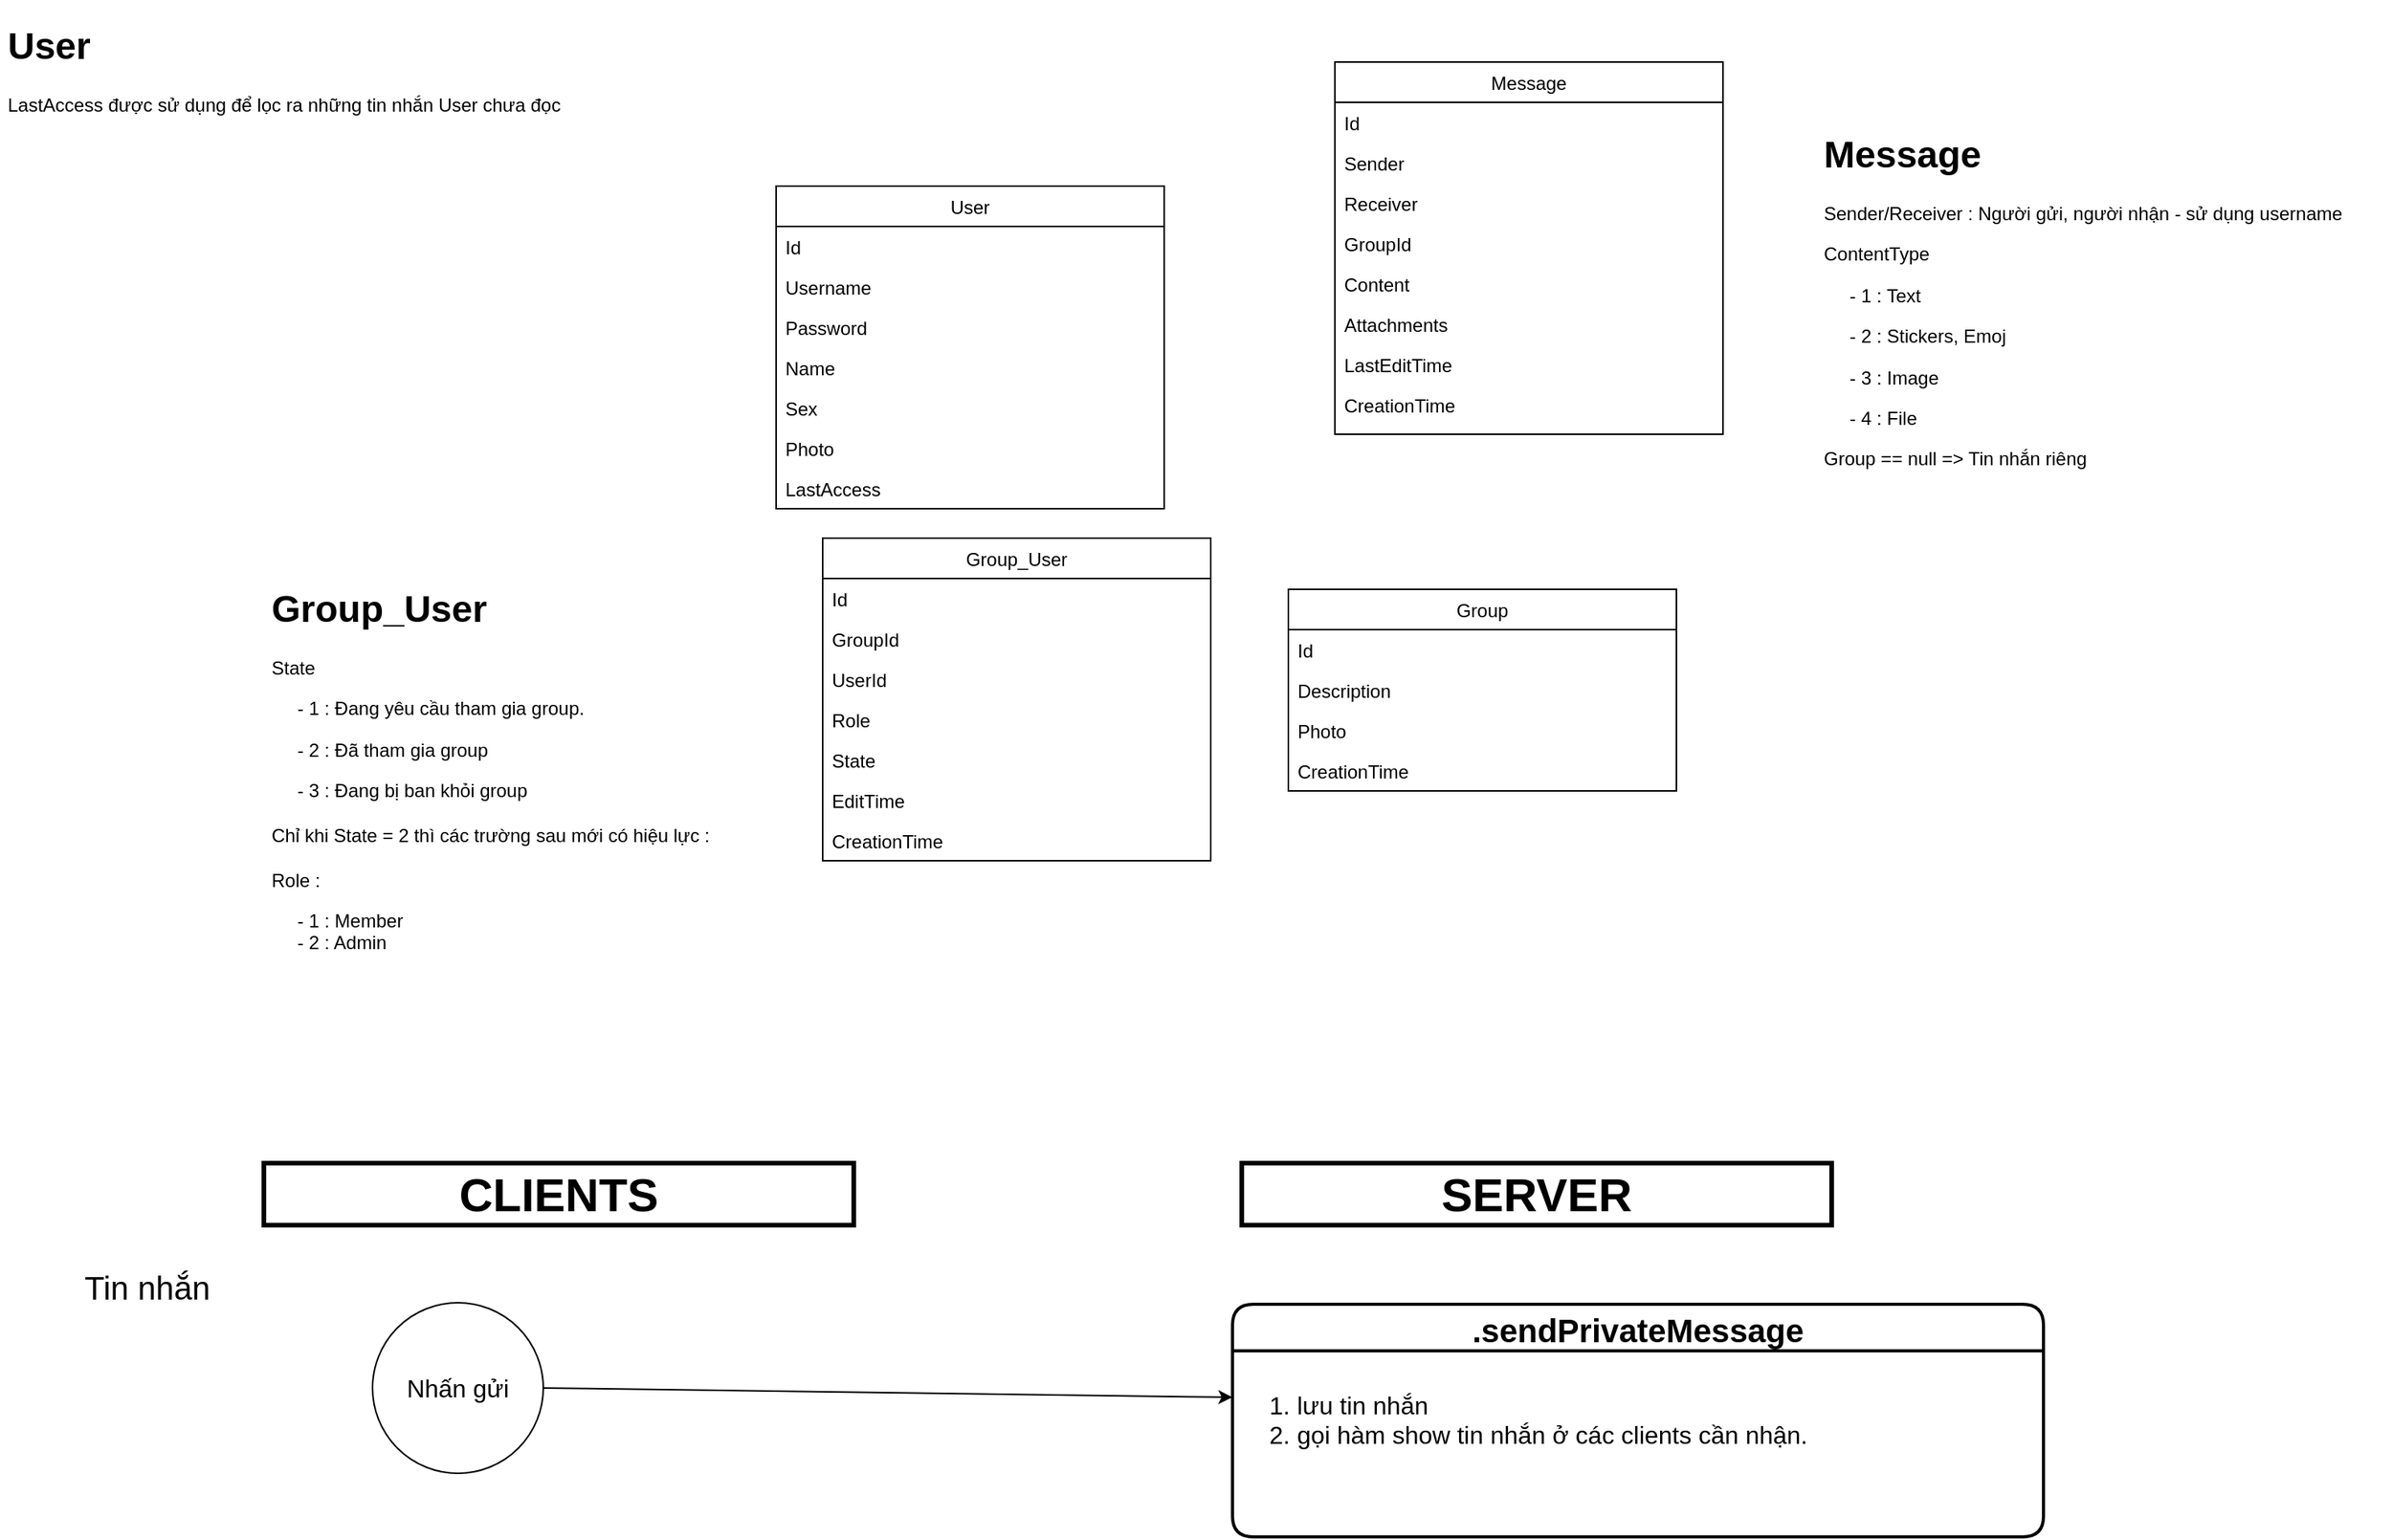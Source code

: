<mxfile version="13.9.9" type="device"><diagram id="C5RBs43oDa-KdzZeNtuy" name="Page-1"><mxGraphModel dx="2105" dy="948" grid="1" gridSize="10" guides="1" tooltips="1" connect="1" arrows="1" fold="1" page="1" pageScale="1" pageWidth="827" pageHeight="1169" math="0" shadow="0"><root><mxCell id="WIyWlLk6GJQsqaUBKTNV-0"/><mxCell id="WIyWlLk6GJQsqaUBKTNV-1" parent="WIyWlLk6GJQsqaUBKTNV-0"/><mxCell id="zkfFHV4jXpPFQw0GAbJ--0" value="Message" style="swimlane;fontStyle=0;align=center;verticalAlign=top;childLayout=stackLayout;horizontal=1;startSize=26;horizontalStack=0;resizeParent=1;resizeLast=0;collapsible=1;marginBottom=0;rounded=0;shadow=0;strokeWidth=1;" parent="WIyWlLk6GJQsqaUBKTNV-1" vertex="1"><mxGeometry x="480" y="70" width="250" height="240" as="geometry"><mxRectangle x="230" y="140" width="160" height="26" as="alternateBounds"/></mxGeometry></mxCell><mxCell id="83AL78C5d1-BD4FyjgB1-23" value="Id" style="text;align=left;verticalAlign=top;spacingLeft=4;spacingRight=4;overflow=hidden;rotatable=0;points=[[0,0.5],[1,0.5]];portConstraint=eastwest;" parent="zkfFHV4jXpPFQw0GAbJ--0" vertex="1"><mxGeometry y="26" width="250" height="26" as="geometry"/></mxCell><mxCell id="zkfFHV4jXpPFQw0GAbJ--1" value="Sender" style="text;align=left;verticalAlign=top;spacingLeft=4;spacingRight=4;overflow=hidden;rotatable=0;points=[[0,0.5],[1,0.5]];portConstraint=eastwest;" parent="zkfFHV4jXpPFQw0GAbJ--0" vertex="1"><mxGeometry y="52" width="250" height="26" as="geometry"/></mxCell><mxCell id="83AL78C5d1-BD4FyjgB1-47" value="Receiver" style="text;align=left;verticalAlign=top;spacingLeft=4;spacingRight=4;overflow=hidden;rotatable=0;points=[[0,0.5],[1,0.5]];portConstraint=eastwest;rounded=0;shadow=0;html=0;" parent="zkfFHV4jXpPFQw0GAbJ--0" vertex="1"><mxGeometry y="78" width="250" height="26" as="geometry"/></mxCell><mxCell id="83AL78C5d1-BD4FyjgB1-0" value="GroupId" style="text;align=left;verticalAlign=top;spacingLeft=4;spacingRight=4;overflow=hidden;rotatable=0;points=[[0,0.5],[1,0.5]];portConstraint=eastwest;rounded=0;shadow=0;html=0;" parent="zkfFHV4jXpPFQw0GAbJ--0" vertex="1"><mxGeometry y="104" width="250" height="26" as="geometry"/></mxCell><mxCell id="83AL78C5d1-BD4FyjgB1-32" value="Content" style="text;align=left;verticalAlign=top;spacingLeft=4;spacingRight=4;overflow=hidden;rotatable=0;points=[[0,0.5],[1,0.5]];portConstraint=eastwest;" parent="zkfFHV4jXpPFQw0GAbJ--0" vertex="1"><mxGeometry y="130" width="250" height="26" as="geometry"/></mxCell><mxCell id="83AL78C5d1-BD4FyjgB1-31" value="Attachments" style="text;align=left;verticalAlign=top;spacingLeft=4;spacingRight=4;overflow=hidden;rotatable=0;points=[[0,0.5],[1,0.5]];portConstraint=eastwest;" parent="zkfFHV4jXpPFQw0GAbJ--0" vertex="1"><mxGeometry y="156" width="250" height="26" as="geometry"/></mxCell><mxCell id="83AL78C5d1-BD4FyjgB1-9" value="LastEditTime" style="text;align=left;verticalAlign=top;spacingLeft=4;spacingRight=4;overflow=hidden;rotatable=0;points=[[0,0.5],[1,0.5]];portConstraint=eastwest;rounded=0;shadow=0;html=0;" parent="zkfFHV4jXpPFQw0GAbJ--0" vertex="1"><mxGeometry y="182" width="250" height="26" as="geometry"/></mxCell><mxCell id="83AL78C5d1-BD4FyjgB1-45" value="CreationTime" style="text;align=left;verticalAlign=top;spacingLeft=4;spacingRight=4;overflow=hidden;rotatable=0;points=[[0,0.5],[1,0.5]];portConstraint=eastwest;rounded=0;shadow=0;html=0;" parent="zkfFHV4jXpPFQw0GAbJ--0" vertex="1"><mxGeometry y="208" width="250" height="26" as="geometry"/></mxCell><mxCell id="83AL78C5d1-BD4FyjgB1-2" value="User" style="swimlane;fontStyle=0;align=center;verticalAlign=top;childLayout=stackLayout;horizontal=1;startSize=26;horizontalStack=0;resizeParent=1;resizeLast=0;collapsible=1;marginBottom=0;rounded=0;shadow=0;strokeWidth=1;" parent="WIyWlLk6GJQsqaUBKTNV-1" vertex="1"><mxGeometry x="120" y="150" width="250" height="208" as="geometry"><mxRectangle x="230" y="140" width="160" height="26" as="alternateBounds"/></mxGeometry></mxCell><mxCell id="83AL78C5d1-BD4FyjgB1-3" value="Id" style="text;align=left;verticalAlign=top;spacingLeft=4;spacingRight=4;overflow=hidden;rotatable=0;points=[[0,0.5],[1,0.5]];portConstraint=eastwest;" parent="83AL78C5d1-BD4FyjgB1-2" vertex="1"><mxGeometry y="26" width="250" height="26" as="geometry"/></mxCell><mxCell id="83AL78C5d1-BD4FyjgB1-22" value="Username" style="text;align=left;verticalAlign=top;spacingLeft=4;spacingRight=4;overflow=hidden;rotatable=0;points=[[0,0.5],[1,0.5]];portConstraint=eastwest;" parent="83AL78C5d1-BD4FyjgB1-2" vertex="1"><mxGeometry y="52" width="250" height="26" as="geometry"/></mxCell><mxCell id="83AL78C5d1-BD4FyjgB1-4" value="Password" style="text;align=left;verticalAlign=top;spacingLeft=4;spacingRight=4;overflow=hidden;rotatable=0;points=[[0,0.5],[1,0.5]];portConstraint=eastwest;rounded=0;shadow=0;html=0;" parent="83AL78C5d1-BD4FyjgB1-2" vertex="1"><mxGeometry y="78" width="250" height="26" as="geometry"/></mxCell><mxCell id="83AL78C5d1-BD4FyjgB1-5" value="Name" style="text;align=left;verticalAlign=top;spacingLeft=4;spacingRight=4;overflow=hidden;rotatable=0;points=[[0,0.5],[1,0.5]];portConstraint=eastwest;rounded=0;shadow=0;html=0;" parent="83AL78C5d1-BD4FyjgB1-2" vertex="1"><mxGeometry y="104" width="250" height="26" as="geometry"/></mxCell><mxCell id="83AL78C5d1-BD4FyjgB1-49" value="Sex" style="text;align=left;verticalAlign=top;spacingLeft=4;spacingRight=4;overflow=hidden;rotatable=0;points=[[0,0.5],[1,0.5]];portConstraint=eastwest;rounded=0;shadow=0;html=0;" parent="83AL78C5d1-BD4FyjgB1-2" vertex="1"><mxGeometry y="130" width="250" height="26" as="geometry"/></mxCell><mxCell id="83AL78C5d1-BD4FyjgB1-6" value="Photo" style="text;align=left;verticalAlign=top;spacingLeft=4;spacingRight=4;overflow=hidden;rotatable=0;points=[[0,0.5],[1,0.5]];portConstraint=eastwest;rounded=0;shadow=0;html=0;" parent="83AL78C5d1-BD4FyjgB1-2" vertex="1"><mxGeometry y="156" width="250" height="26" as="geometry"/></mxCell><mxCell id="83AL78C5d1-BD4FyjgB1-7" value="LastAccess" style="text;align=left;verticalAlign=top;spacingLeft=4;spacingRight=4;overflow=hidden;rotatable=0;points=[[0,0.5],[1,0.5]];portConstraint=eastwest;rounded=0;shadow=0;html=0;" parent="83AL78C5d1-BD4FyjgB1-2" vertex="1"><mxGeometry y="182" width="250" height="26" as="geometry"/></mxCell><mxCell id="83AL78C5d1-BD4FyjgB1-10" value="Group&#10;" style="swimlane;fontStyle=0;align=center;verticalAlign=top;childLayout=stackLayout;horizontal=1;startSize=26;horizontalStack=0;resizeParent=1;resizeLast=0;collapsible=1;marginBottom=0;rounded=0;shadow=0;strokeWidth=1;" parent="WIyWlLk6GJQsqaUBKTNV-1" vertex="1"><mxGeometry x="450" y="410" width="250" height="130" as="geometry"><mxRectangle x="230" y="140" width="160" height="26" as="alternateBounds"/></mxGeometry></mxCell><mxCell id="83AL78C5d1-BD4FyjgB1-24" value="Id" style="text;align=left;verticalAlign=top;spacingLeft=4;spacingRight=4;overflow=hidden;rotatable=0;points=[[0,0.5],[1,0.5]];portConstraint=eastwest;rounded=0;shadow=0;html=0;" parent="83AL78C5d1-BD4FyjgB1-10" vertex="1"><mxGeometry y="26" width="250" height="26" as="geometry"/></mxCell><mxCell id="83AL78C5d1-BD4FyjgB1-14" value="Description" style="text;align=left;verticalAlign=top;spacingLeft=4;spacingRight=4;overflow=hidden;rotatable=0;points=[[0,0.5],[1,0.5]];portConstraint=eastwest;rounded=0;shadow=0;html=0;" parent="83AL78C5d1-BD4FyjgB1-10" vertex="1"><mxGeometry y="52" width="250" height="26" as="geometry"/></mxCell><mxCell id="83AL78C5d1-BD4FyjgB1-48" value="Photo" style="text;align=left;verticalAlign=top;spacingLeft=4;spacingRight=4;overflow=hidden;rotatable=0;points=[[0,0.5],[1,0.5]];portConstraint=eastwest;rounded=0;shadow=0;html=0;" parent="83AL78C5d1-BD4FyjgB1-10" vertex="1"><mxGeometry y="78" width="250" height="26" as="geometry"/></mxCell><mxCell id="83AL78C5d1-BD4FyjgB1-44" value="CreationTime" style="text;align=left;verticalAlign=top;spacingLeft=4;spacingRight=4;overflow=hidden;rotatable=0;points=[[0,0.5],[1,0.5]];portConstraint=eastwest;rounded=0;shadow=0;html=0;" parent="83AL78C5d1-BD4FyjgB1-10" vertex="1"><mxGeometry y="104" width="250" height="26" as="geometry"/></mxCell><mxCell id="83AL78C5d1-BD4FyjgB1-16" value="Group_User" style="swimlane;fontStyle=0;align=center;verticalAlign=top;childLayout=stackLayout;horizontal=1;startSize=26;horizontalStack=0;resizeParent=1;resizeLast=0;collapsible=1;marginBottom=0;rounded=0;shadow=0;strokeWidth=1;" parent="WIyWlLk6GJQsqaUBKTNV-1" vertex="1"><mxGeometry x="150" y="377" width="250" height="208" as="geometry"><mxRectangle x="230" y="140" width="160" height="26" as="alternateBounds"/></mxGeometry></mxCell><mxCell id="83AL78C5d1-BD4FyjgB1-17" value="Id" style="text;align=left;verticalAlign=top;spacingLeft=4;spacingRight=4;overflow=hidden;rotatable=0;points=[[0,0.5],[1,0.5]];portConstraint=eastwest;" parent="83AL78C5d1-BD4FyjgB1-16" vertex="1"><mxGeometry y="26" width="250" height="26" as="geometry"/></mxCell><mxCell id="83AL78C5d1-BD4FyjgB1-18" value="GroupId" style="text;align=left;verticalAlign=top;spacingLeft=4;spacingRight=4;overflow=hidden;rotatable=0;points=[[0,0.5],[1,0.5]];portConstraint=eastwest;rounded=0;shadow=0;html=0;fontStyle=0" parent="83AL78C5d1-BD4FyjgB1-16" vertex="1"><mxGeometry y="52" width="250" height="26" as="geometry"/></mxCell><mxCell id="83AL78C5d1-BD4FyjgB1-19" value="UserId" style="text;align=left;verticalAlign=top;spacingLeft=4;spacingRight=4;overflow=hidden;rotatable=0;points=[[0,0.5],[1,0.5]];portConstraint=eastwest;rounded=0;shadow=0;html=0;fontStyle=0" parent="83AL78C5d1-BD4FyjgB1-16" vertex="1"><mxGeometry y="78" width="250" height="26" as="geometry"/></mxCell><mxCell id="83AL78C5d1-BD4FyjgB1-39" value="Role" style="text;align=left;verticalAlign=top;spacingLeft=4;spacingRight=4;overflow=hidden;rotatable=0;points=[[0,0.5],[1,0.5]];portConstraint=eastwest;rounded=0;shadow=0;html=0;" parent="83AL78C5d1-BD4FyjgB1-16" vertex="1"><mxGeometry y="104" width="250" height="26" as="geometry"/></mxCell><mxCell id="83AL78C5d1-BD4FyjgB1-33" value="State" style="text;align=left;verticalAlign=top;spacingLeft=4;spacingRight=4;overflow=hidden;rotatable=0;points=[[0,0.5],[1,0.5]];portConstraint=eastwest;rounded=0;shadow=0;html=0;" parent="83AL78C5d1-BD4FyjgB1-16" vertex="1"><mxGeometry y="130" width="250" height="26" as="geometry"/></mxCell><mxCell id="83AL78C5d1-BD4FyjgB1-15" value="EditTime" style="text;align=left;verticalAlign=top;spacingLeft=4;spacingRight=4;overflow=hidden;rotatable=0;points=[[0,0.5],[1,0.5]];portConstraint=eastwest;rounded=0;shadow=0;html=0;" parent="83AL78C5d1-BD4FyjgB1-16" vertex="1"><mxGeometry y="156" width="250" height="26" as="geometry"/></mxCell><mxCell id="83AL78C5d1-BD4FyjgB1-12" value="CreationTime" style="text;align=left;verticalAlign=top;spacingLeft=4;spacingRight=4;overflow=hidden;rotatable=0;points=[[0,0.5],[1,0.5]];portConstraint=eastwest;rounded=0;shadow=0;html=0;" parent="83AL78C5d1-BD4FyjgB1-16" vertex="1"><mxGeometry y="182" width="250" height="26" as="geometry"/></mxCell><mxCell id="83AL78C5d1-BD4FyjgB1-37" value="&lt;h1&gt;Group_User&lt;/h1&gt;&lt;p&gt;State&lt;/p&gt;&lt;p&gt;&lt;span&gt;&amp;nbsp; &amp;nbsp; &amp;nbsp;- 1 : Đang yêu cầu tham gia group.&lt;/span&gt;&lt;/p&gt;&lt;p&gt;&lt;span&gt;&amp;nbsp; &amp;nbsp; &amp;nbsp;- 2 : Đã tham gia group&lt;/span&gt;&lt;/p&gt;&lt;p&gt;&amp;nbsp; &amp;nbsp; &amp;nbsp;- 3 : Đang bị ban khỏi group&lt;br&gt;&lt;br&gt;Chỉ khi State = 2 thì các trường sau mới có hiệu lực :&lt;br&gt;&lt;br&gt;Role :&lt;/p&gt;&amp;nbsp; &amp;nbsp; &amp;nbsp;- 1 : Member&lt;br&gt;&amp;nbsp; &amp;nbsp; &amp;nbsp;- 2 : Admin&lt;br&gt;&lt;p&gt;&lt;br&gt;&lt;/p&gt;" style="text;html=1;strokeColor=none;fillColor=none;spacing=5;spacingTop=-20;whiteSpace=wrap;overflow=hidden;rounded=0;fontStyle=0" parent="WIyWlLk6GJQsqaUBKTNV-1" vertex="1"><mxGeometry x="-210" y="403" width="370" height="310" as="geometry"/></mxCell><mxCell id="83AL78C5d1-BD4FyjgB1-38" value="&lt;h1&gt;User&lt;/h1&gt;&lt;p&gt;LastAccess được sử dụng để lọc ra những tin nhắn User chưa đọc&lt;/p&gt;" style="text;html=1;strokeColor=none;fillColor=none;spacing=5;spacingTop=-20;whiteSpace=wrap;overflow=hidden;rounded=0;" parent="WIyWlLk6GJQsqaUBKTNV-1" vertex="1"><mxGeometry x="-380" y="40" width="390" height="120" as="geometry"/></mxCell><mxCell id="83AL78C5d1-BD4FyjgB1-46" value="&lt;h1&gt;Message&lt;/h1&gt;&lt;p&gt;Sender/Receiver : Người gửi, người nhận - sử dụng username&lt;br&gt;&lt;/p&gt;ContentType&lt;p&gt;&lt;span&gt;&amp;nbsp; &amp;nbsp; &amp;nbsp;- 1 : Text&lt;/span&gt;&lt;/p&gt;&lt;p&gt;&lt;span&gt;&amp;nbsp; &amp;nbsp; &amp;nbsp;- 2 : Stickers, Emoj&lt;/span&gt;&lt;/p&gt;&lt;p&gt;&amp;nbsp; &amp;nbsp; &amp;nbsp;- 3 : Image&lt;/p&gt;&lt;p&gt;&amp;nbsp; &amp;nbsp; &amp;nbsp;- 4 : File&lt;br&gt;&lt;/p&gt;Group == null =&amp;gt; Tin nhắn riêng&lt;br&gt;&lt;p&gt;&lt;br&gt;&lt;/p&gt;" style="text;html=1;strokeColor=none;fillColor=none;spacing=5;spacingTop=-20;whiteSpace=wrap;overflow=hidden;rounded=0;" parent="WIyWlLk6GJQsqaUBKTNV-1" vertex="1"><mxGeometry x="790" y="110" width="370" height="310" as="geometry"/></mxCell><mxCell id="fec3stcp2IfrTitGb7-f-3" value="SERVER" style="text;html=1;align=center;verticalAlign=middle;whiteSpace=wrap;rounded=0;fontSize=30;strokeColor=#000000;strokeWidth=3;fontStyle=1" vertex="1" parent="WIyWlLk6GJQsqaUBKTNV-1"><mxGeometry x="420" y="780" width="380" height="40" as="geometry"/></mxCell><mxCell id="fec3stcp2IfrTitGb7-f-4" value="CLIENTS" style="text;html=1;align=center;verticalAlign=middle;whiteSpace=wrap;rounded=0;fontSize=30;strokeColor=#000000;strokeWidth=3;fontStyle=1" vertex="1" parent="WIyWlLk6GJQsqaUBKTNV-1"><mxGeometry x="-210" y="780" width="380" height="40" as="geometry"/></mxCell><mxCell id="fec3stcp2IfrTitGb7-f-5" value="Tin nhắn" style="text;html=1;strokeColor=none;fillColor=none;align=center;verticalAlign=middle;whiteSpace=wrap;rounded=0;fontSize=21;" vertex="1" parent="WIyWlLk6GJQsqaUBKTNV-1"><mxGeometry x="-340" y="840" width="110" height="40" as="geometry"/></mxCell><mxCell id="fec3stcp2IfrTitGb7-f-7" value=".sendPrivateMessage" style="swimlane;childLayout=stackLayout;horizontal=1;startSize=30;horizontalStack=0;rounded=1;fontSize=21;fontStyle=1;strokeWidth=2;resizeParent=0;resizeLast=1;shadow=0;dashed=0;align=center;" vertex="1" parent="WIyWlLk6GJQsqaUBKTNV-1"><mxGeometry x="414" y="871" width="522.5" height="150" as="geometry"/></mxCell><mxCell id="fec3stcp2IfrTitGb7-f-8" value="&#10;    1. lưu tin nhắn&#10;    2. gọi hàm show tin nhắn ở các clients cần nhận." style="align=left;strokeColor=none;fillColor=none;spacingLeft=4;fontSize=16;verticalAlign=top;resizable=0;rotatable=0;part=1;" vertex="1" parent="fec3stcp2IfrTitGb7-f-7"><mxGeometry y="30" width="522.5" height="120" as="geometry"/></mxCell><mxCell id="fec3stcp2IfrTitGb7-f-11" value="Nhấn gửi" style="ellipse;whiteSpace=wrap;html=1;aspect=fixed;strokeColor=#000000;strokeWidth=1;fontSize=16;" vertex="1" parent="WIyWlLk6GJQsqaUBKTNV-1"><mxGeometry x="-140" y="870" width="110" height="110" as="geometry"/></mxCell><mxCell id="fec3stcp2IfrTitGb7-f-12" value="" style="endArrow=classic;html=1;fontSize=16;entryX=0;entryY=0.25;entryDx=0;entryDy=0;exitX=1;exitY=0.5;exitDx=0;exitDy=0;" edge="1" parent="WIyWlLk6GJQsqaUBKTNV-1" source="fec3stcp2IfrTitGb7-f-11" target="fec3stcp2IfrTitGb7-f-8"><mxGeometry width="50" height="50" relative="1" as="geometry"><mxPoint x="190" y="1010" as="sourcePoint"/><mxPoint x="240" y="960" as="targetPoint"/></mxGeometry></mxCell></root></mxGraphModel></diagram></mxfile>